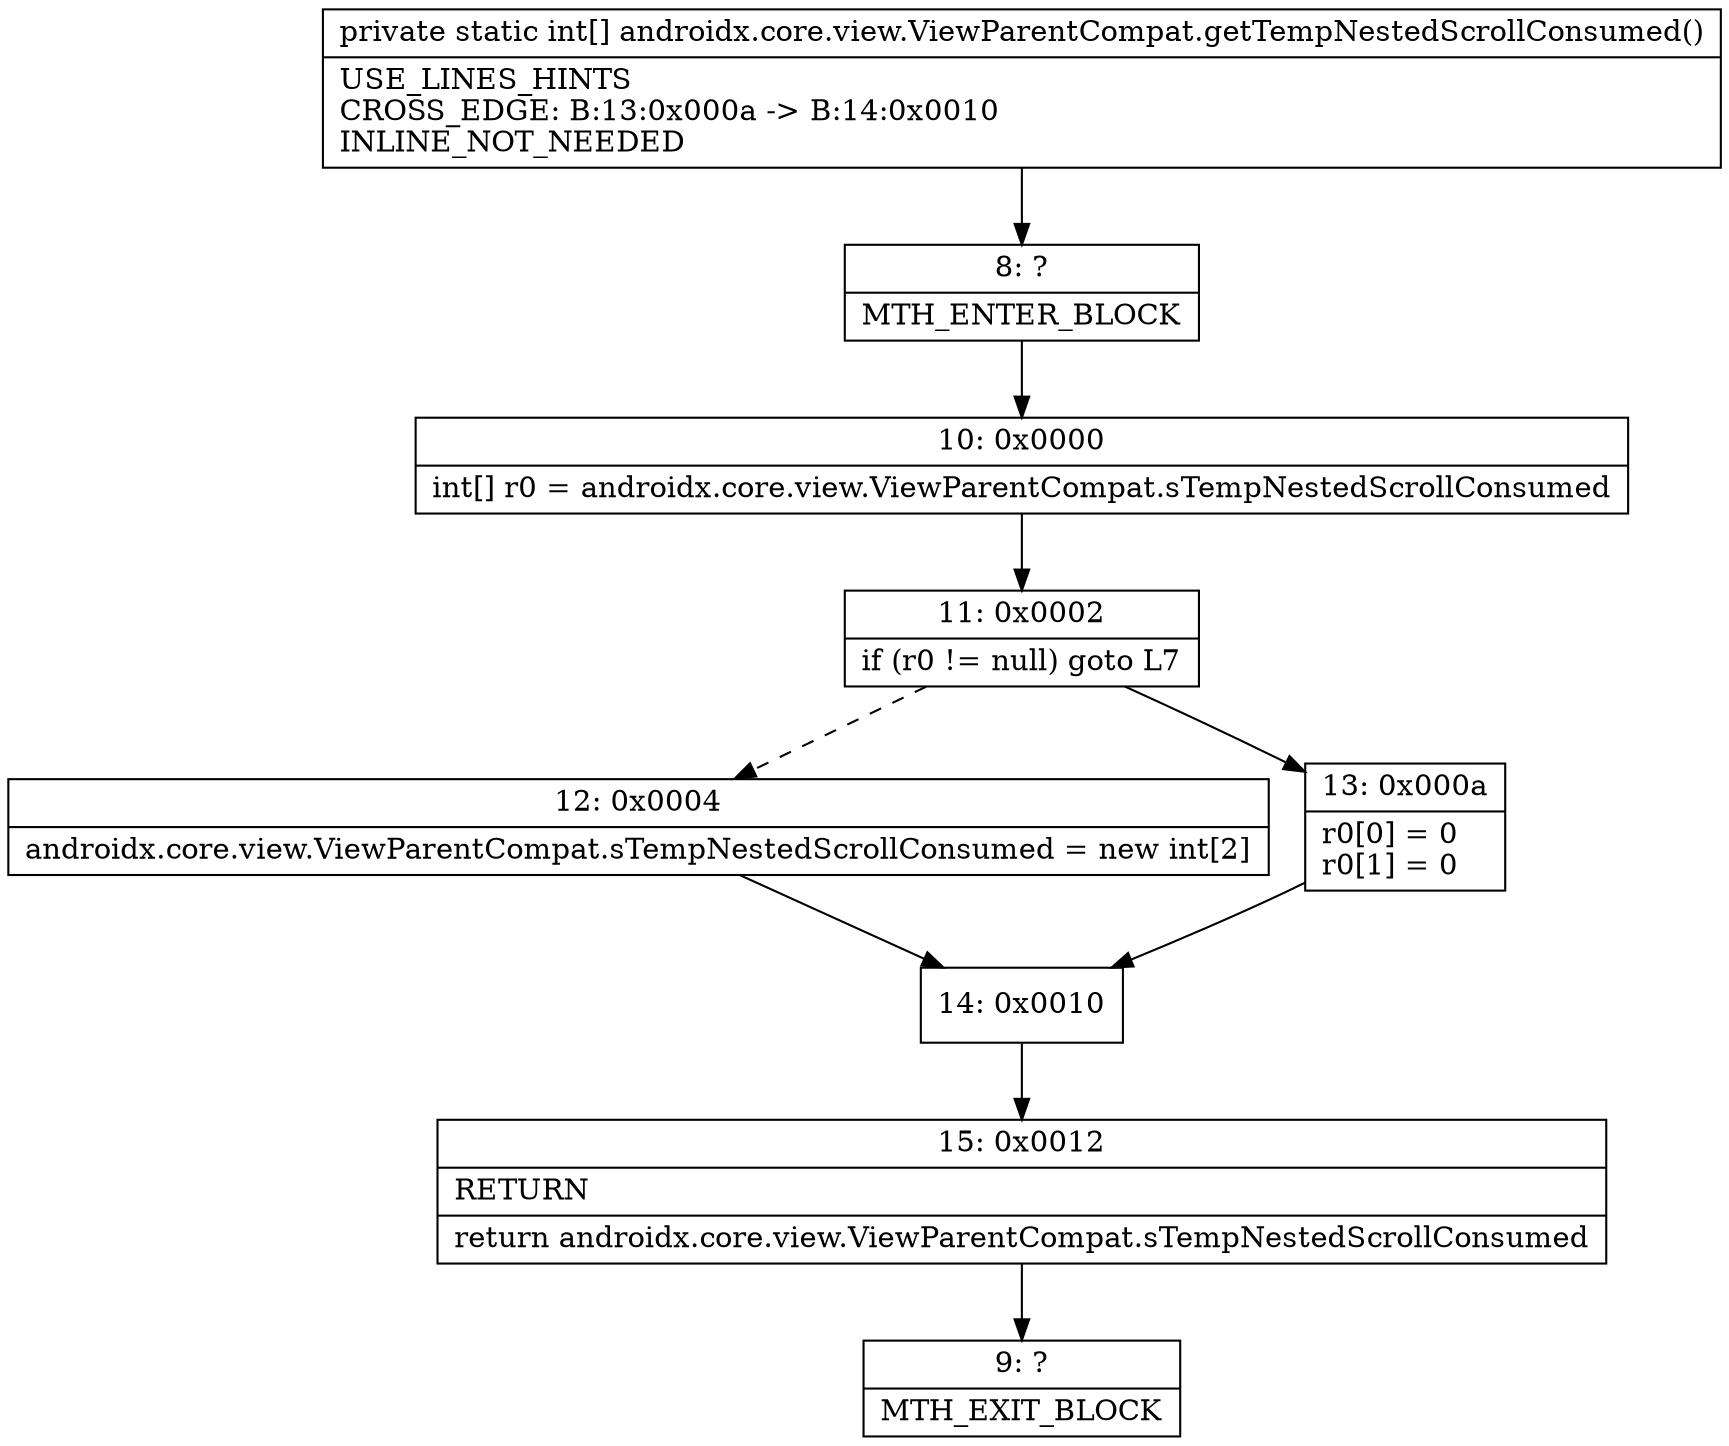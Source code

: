 digraph "CFG forandroidx.core.view.ViewParentCompat.getTempNestedScrollConsumed()[I" {
Node_8 [shape=record,label="{8\:\ ?|MTH_ENTER_BLOCK\l}"];
Node_10 [shape=record,label="{10\:\ 0x0000|int[] r0 = androidx.core.view.ViewParentCompat.sTempNestedScrollConsumed\l}"];
Node_11 [shape=record,label="{11\:\ 0x0002|if (r0 != null) goto L7\l}"];
Node_12 [shape=record,label="{12\:\ 0x0004|androidx.core.view.ViewParentCompat.sTempNestedScrollConsumed = new int[2]\l}"];
Node_14 [shape=record,label="{14\:\ 0x0010}"];
Node_15 [shape=record,label="{15\:\ 0x0012|RETURN\l|return androidx.core.view.ViewParentCompat.sTempNestedScrollConsumed\l}"];
Node_9 [shape=record,label="{9\:\ ?|MTH_EXIT_BLOCK\l}"];
Node_13 [shape=record,label="{13\:\ 0x000a|r0[0] = 0\lr0[1] = 0\l}"];
MethodNode[shape=record,label="{private static int[] androidx.core.view.ViewParentCompat.getTempNestedScrollConsumed()  | USE_LINES_HINTS\lCROSS_EDGE: B:13:0x000a \-\> B:14:0x0010\lINLINE_NOT_NEEDED\l}"];
MethodNode -> Node_8;Node_8 -> Node_10;
Node_10 -> Node_11;
Node_11 -> Node_12[style=dashed];
Node_11 -> Node_13;
Node_12 -> Node_14;
Node_14 -> Node_15;
Node_15 -> Node_9;
Node_13 -> Node_14;
}

